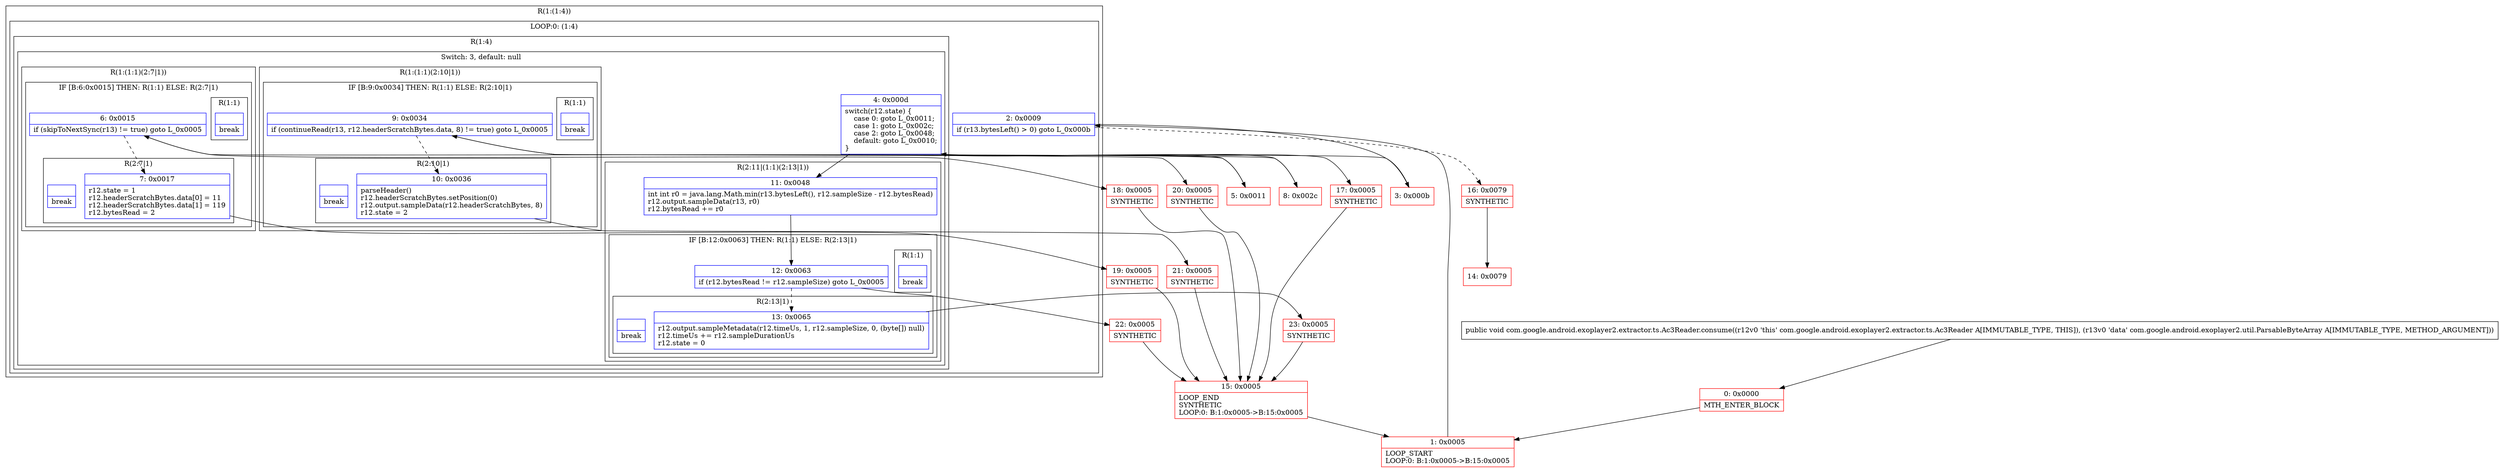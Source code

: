 digraph "CFG forcom.google.android.exoplayer2.extractor.ts.Ac3Reader.consume(Lcom\/google\/android\/exoplayer2\/util\/ParsableByteArray;)V" {
subgraph cluster_Region_1430190868 {
label = "R(1:(1:4))";
node [shape=record,color=blue];
subgraph cluster_LoopRegion_837021491 {
label = "LOOP:0: (1:4)";
node [shape=record,color=blue];
Node_2 [shape=record,label="{2\:\ 0x0009|if (r13.bytesLeft() \> 0) goto L_0x000b\l}"];
subgraph cluster_Region_1011688611 {
label = "R(1:4)";
node [shape=record,color=blue];
subgraph cluster_SwitchRegion_601350175 {
label = "Switch: 3, default: null";
node [shape=record,color=blue];
Node_4 [shape=record,label="{4\:\ 0x000d|switch(r12.state) \{\l    case 0: goto L_0x0011;\l    case 1: goto L_0x002c;\l    case 2: goto L_0x0048;\l    default: goto L_0x0010;\l\}\l}"];
subgraph cluster_Region_26433834 {
label = "R(1:(1:1)(2:7|1))";
node [shape=record,color=blue];
subgraph cluster_IfRegion_791127132 {
label = "IF [B:6:0x0015] THEN: R(1:1) ELSE: R(2:7|1)";
node [shape=record,color=blue];
Node_6 [shape=record,label="{6\:\ 0x0015|if (skipToNextSync(r13) != true) goto L_0x0005\l}"];
subgraph cluster_Region_2056971559 {
label = "R(1:1)";
node [shape=record,color=blue];
Node_InsnContainer_1724982643 [shape=record,label="{|break\l}"];
}
subgraph cluster_Region_2106616458 {
label = "R(2:7|1)";
node [shape=record,color=blue];
Node_7 [shape=record,label="{7\:\ 0x0017|r12.state = 1\lr12.headerScratchBytes.data[0] = 11\lr12.headerScratchBytes.data[1] = 119\lr12.bytesRead = 2\l}"];
Node_InsnContainer_1862743072 [shape=record,label="{|break\l}"];
}
}
}
subgraph cluster_Region_1108956986 {
label = "R(1:(1:1)(2:10|1))";
node [shape=record,color=blue];
subgraph cluster_IfRegion_764151991 {
label = "IF [B:9:0x0034] THEN: R(1:1) ELSE: R(2:10|1)";
node [shape=record,color=blue];
Node_9 [shape=record,label="{9\:\ 0x0034|if (continueRead(r13, r12.headerScratchBytes.data, 8) != true) goto L_0x0005\l}"];
subgraph cluster_Region_1396106166 {
label = "R(1:1)";
node [shape=record,color=blue];
Node_InsnContainer_96889796 [shape=record,label="{|break\l}"];
}
subgraph cluster_Region_225336513 {
label = "R(2:10|1)";
node [shape=record,color=blue];
Node_10 [shape=record,label="{10\:\ 0x0036|parseHeader()\lr12.headerScratchBytes.setPosition(0)\lr12.output.sampleData(r12.headerScratchBytes, 8)\lr12.state = 2\l}"];
Node_InsnContainer_1080702059 [shape=record,label="{|break\l}"];
}
}
}
subgraph cluster_Region_819992439 {
label = "R(2:11|(1:1)(2:13|1))";
node [shape=record,color=blue];
Node_11 [shape=record,label="{11\:\ 0x0048|int int r0 = java.lang.Math.min(r13.bytesLeft(), r12.sampleSize \- r12.bytesRead)\lr12.output.sampleData(r13, r0)\lr12.bytesRead += r0\l}"];
subgraph cluster_IfRegion_606422147 {
label = "IF [B:12:0x0063] THEN: R(1:1) ELSE: R(2:13|1)";
node [shape=record,color=blue];
Node_12 [shape=record,label="{12\:\ 0x0063|if (r12.bytesRead != r12.sampleSize) goto L_0x0005\l}"];
subgraph cluster_Region_302748552 {
label = "R(1:1)";
node [shape=record,color=blue];
Node_InsnContainer_1836866908 [shape=record,label="{|break\l}"];
}
subgraph cluster_Region_2091185652 {
label = "R(2:13|1)";
node [shape=record,color=blue];
Node_13 [shape=record,label="{13\:\ 0x0065|r12.output.sampleMetadata(r12.timeUs, 1, r12.sampleSize, 0, (byte[]) null)\lr12.timeUs += r12.sampleDurationUs\lr12.state = 0\l}"];
Node_InsnContainer_1923852223 [shape=record,label="{|break\l}"];
}
}
}
}
}
}
}
Node_0 [shape=record,color=red,label="{0\:\ 0x0000|MTH_ENTER_BLOCK\l}"];
Node_1 [shape=record,color=red,label="{1\:\ 0x0005|LOOP_START\lLOOP:0: B:1:0x0005\-\>B:15:0x0005\l}"];
Node_3 [shape=record,color=red,label="{3\:\ 0x000b}"];
Node_5 [shape=record,color=red,label="{5\:\ 0x0011}"];
Node_8 [shape=record,color=red,label="{8\:\ 0x002c}"];
Node_14 [shape=record,color=red,label="{14\:\ 0x0079}"];
Node_15 [shape=record,color=red,label="{15\:\ 0x0005|LOOP_END\lSYNTHETIC\lLOOP:0: B:1:0x0005\-\>B:15:0x0005\l}"];
Node_16 [shape=record,color=red,label="{16\:\ 0x0079|SYNTHETIC\l}"];
Node_17 [shape=record,color=red,label="{17\:\ 0x0005|SYNTHETIC\l}"];
Node_18 [shape=record,color=red,label="{18\:\ 0x0005|SYNTHETIC\l}"];
Node_19 [shape=record,color=red,label="{19\:\ 0x0005|SYNTHETIC\l}"];
Node_20 [shape=record,color=red,label="{20\:\ 0x0005|SYNTHETIC\l}"];
Node_21 [shape=record,color=red,label="{21\:\ 0x0005|SYNTHETIC\l}"];
Node_22 [shape=record,color=red,label="{22\:\ 0x0005|SYNTHETIC\l}"];
Node_23 [shape=record,color=red,label="{23\:\ 0x0005|SYNTHETIC\l}"];
MethodNode[shape=record,label="{public void com.google.android.exoplayer2.extractor.ts.Ac3Reader.consume((r12v0 'this' com.google.android.exoplayer2.extractor.ts.Ac3Reader A[IMMUTABLE_TYPE, THIS]), (r13v0 'data' com.google.android.exoplayer2.util.ParsableByteArray A[IMMUTABLE_TYPE, METHOD_ARGUMENT])) }"];
MethodNode -> Node_0;
Node_2 -> Node_3;
Node_2 -> Node_16[style=dashed];
Node_4 -> Node_5;
Node_4 -> Node_8;
Node_4 -> Node_11;
Node_4 -> Node_17;
Node_6 -> Node_7[style=dashed];
Node_6 -> Node_18;
Node_7 -> Node_19;
Node_9 -> Node_10[style=dashed];
Node_9 -> Node_20;
Node_10 -> Node_21;
Node_11 -> Node_12;
Node_12 -> Node_13[style=dashed];
Node_12 -> Node_22;
Node_13 -> Node_23;
Node_0 -> Node_1;
Node_1 -> Node_2;
Node_3 -> Node_4;
Node_5 -> Node_6;
Node_8 -> Node_9;
Node_15 -> Node_1;
Node_16 -> Node_14;
Node_17 -> Node_15;
Node_18 -> Node_15;
Node_19 -> Node_15;
Node_20 -> Node_15;
Node_21 -> Node_15;
Node_22 -> Node_15;
Node_23 -> Node_15;
}

